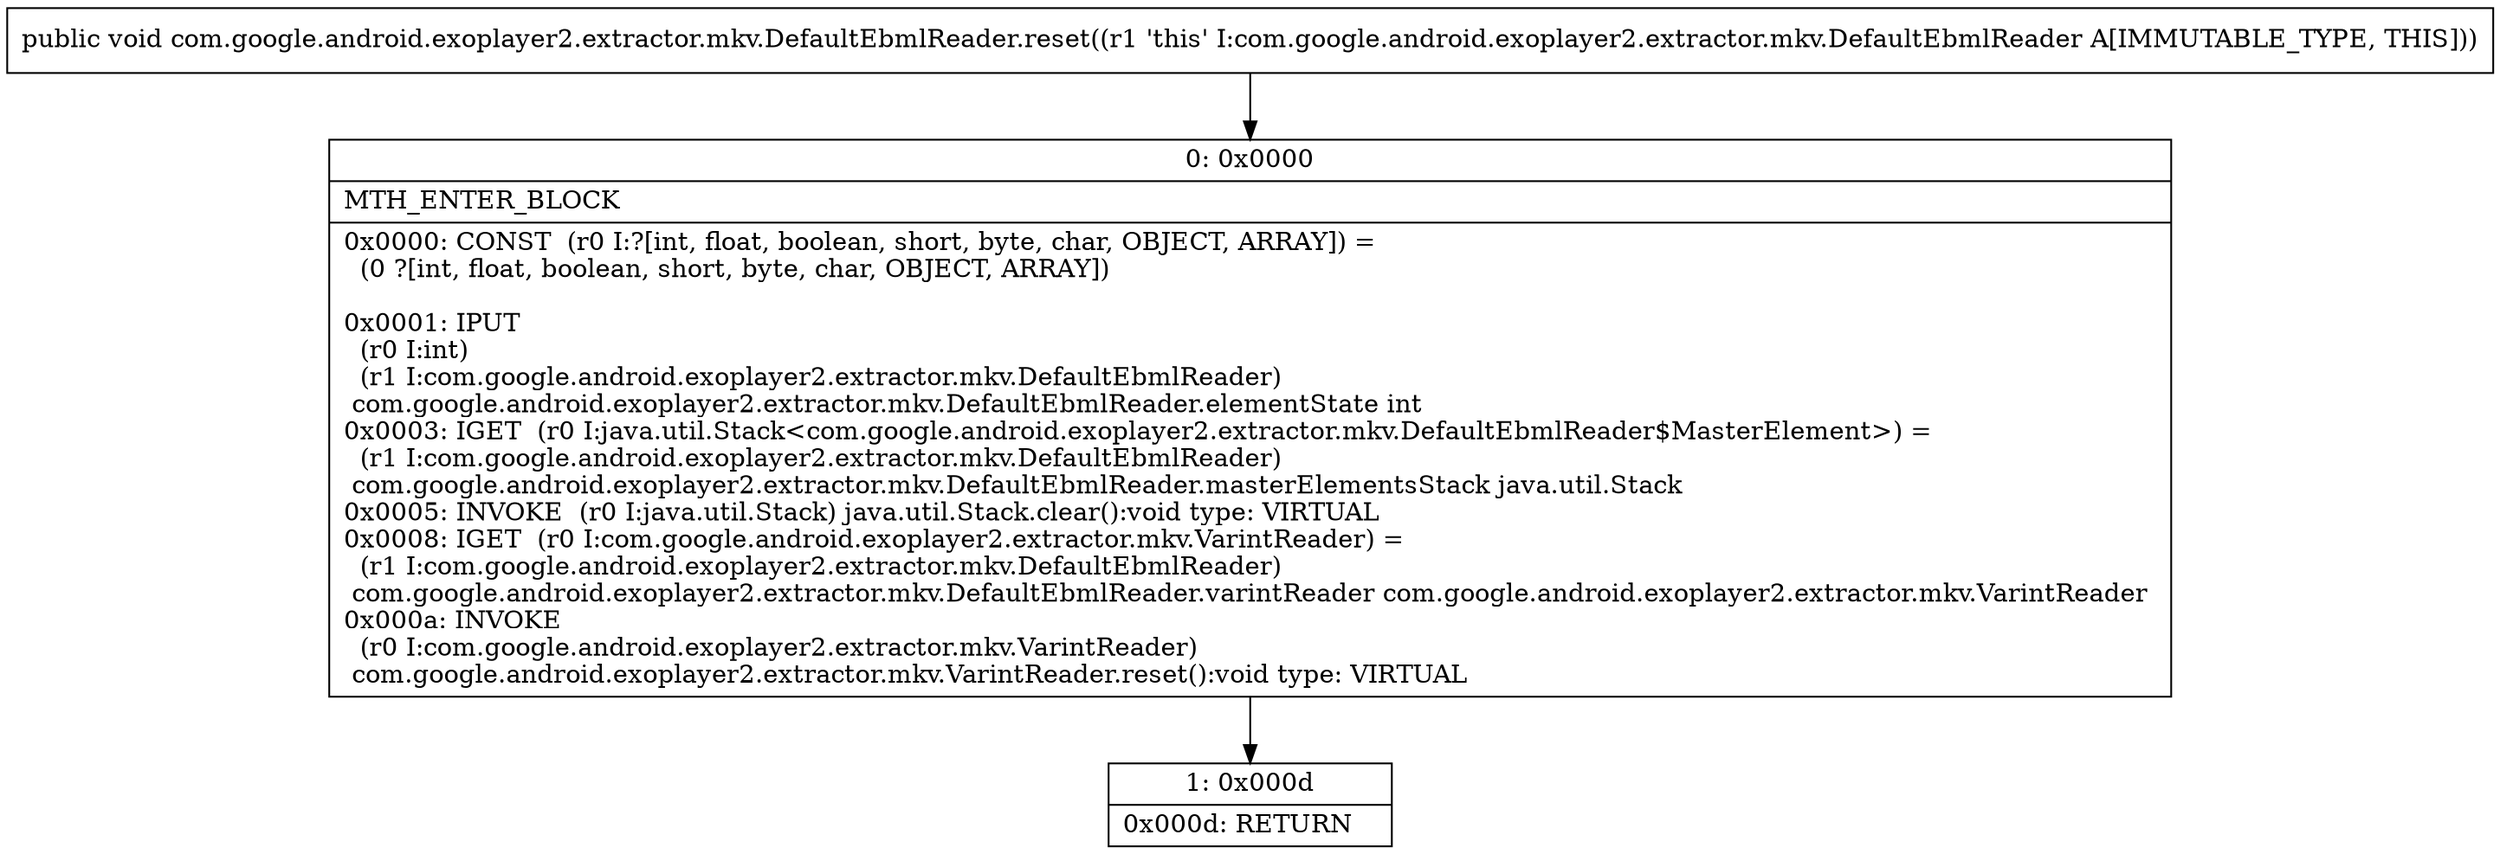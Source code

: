 digraph "CFG forcom.google.android.exoplayer2.extractor.mkv.DefaultEbmlReader.reset()V" {
Node_0 [shape=record,label="{0\:\ 0x0000|MTH_ENTER_BLOCK\l|0x0000: CONST  (r0 I:?[int, float, boolean, short, byte, char, OBJECT, ARRAY]) = \l  (0 ?[int, float, boolean, short, byte, char, OBJECT, ARRAY])\l \l0x0001: IPUT  \l  (r0 I:int)\l  (r1 I:com.google.android.exoplayer2.extractor.mkv.DefaultEbmlReader)\l com.google.android.exoplayer2.extractor.mkv.DefaultEbmlReader.elementState int \l0x0003: IGET  (r0 I:java.util.Stack\<com.google.android.exoplayer2.extractor.mkv.DefaultEbmlReader$MasterElement\>) = \l  (r1 I:com.google.android.exoplayer2.extractor.mkv.DefaultEbmlReader)\l com.google.android.exoplayer2.extractor.mkv.DefaultEbmlReader.masterElementsStack java.util.Stack \l0x0005: INVOKE  (r0 I:java.util.Stack) java.util.Stack.clear():void type: VIRTUAL \l0x0008: IGET  (r0 I:com.google.android.exoplayer2.extractor.mkv.VarintReader) = \l  (r1 I:com.google.android.exoplayer2.extractor.mkv.DefaultEbmlReader)\l com.google.android.exoplayer2.extractor.mkv.DefaultEbmlReader.varintReader com.google.android.exoplayer2.extractor.mkv.VarintReader \l0x000a: INVOKE  \l  (r0 I:com.google.android.exoplayer2.extractor.mkv.VarintReader)\l com.google.android.exoplayer2.extractor.mkv.VarintReader.reset():void type: VIRTUAL \l}"];
Node_1 [shape=record,label="{1\:\ 0x000d|0x000d: RETURN   \l}"];
MethodNode[shape=record,label="{public void com.google.android.exoplayer2.extractor.mkv.DefaultEbmlReader.reset((r1 'this' I:com.google.android.exoplayer2.extractor.mkv.DefaultEbmlReader A[IMMUTABLE_TYPE, THIS])) }"];
MethodNode -> Node_0;
Node_0 -> Node_1;
}

